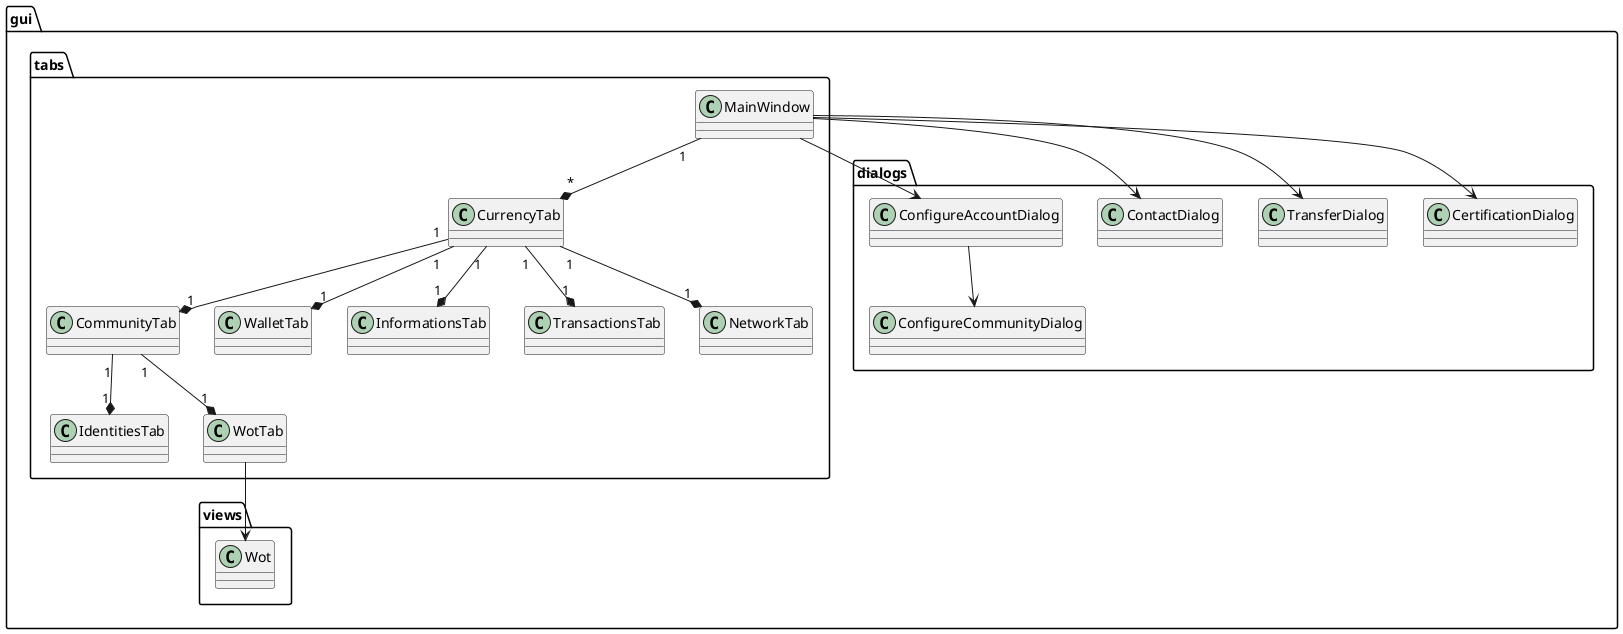 @startuml


package gui {
	package tabs {
		class MainWindow {
		}
		MainWindow "1" --* "*" CurrencyTab

		class CurrencyTab {
		}
		CurrencyTab "1" --* "1" CommunityTab
		CurrencyTab "1" --* "1" WalletTab
		CurrencyTab "1" --* "1" InformationsTab
		CurrencyTab "1" --* "1" TransactionsTab

		class CommunityTab {
		}

		CommunityTab "1" --* "1" IdentitiesTab
		CommunityTab "1" --* "1" WotTab

		class WalletTab {
		}

		class InformationsTab {
		}

		class TransactionsTab {
		}

		class NetworkTab {
		}

		CurrencyTab "1" --* "1" NetworkTab

		class IdentitiesTab {
		}

		class WotTab {
		}
	}
	package dialogs {
		class CertificationDialog
		class TransferDialog
		class ContactDialog
		class ConfigureAccountDialog
		class ConfigureCommunityDialog
	}

	MainWindow --> CertificationDialog
	MainWindow --> TransferDialog
	MainWindow --> ContactDialog
	MainWindow --> ConfigureAccountDialog
	ConfigureAccountDialog --> ConfigureCommunityDialog

	package views {
		class Wot
		WotTab --> Wot
	}
}
@enduml